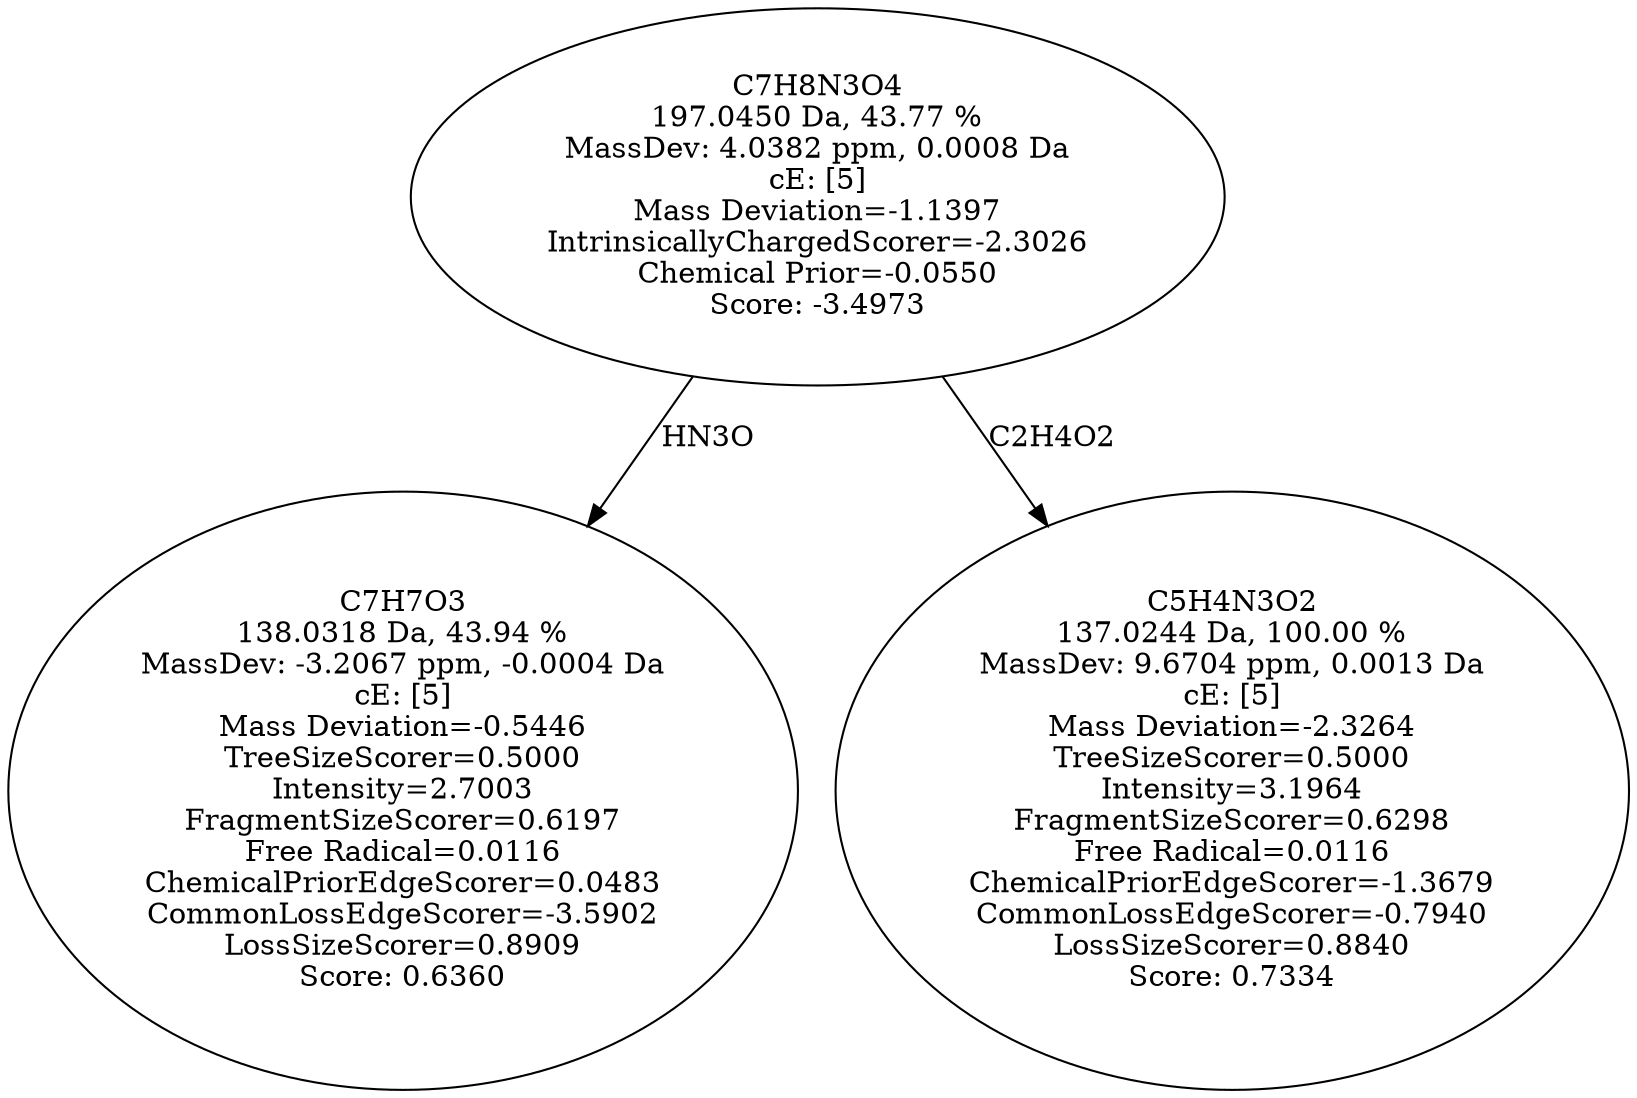 strict digraph {
v1 [label="C7H7O3\n138.0318 Da, 43.94 %\nMassDev: -3.2067 ppm, -0.0004 Da\ncE: [5]\nMass Deviation=-0.5446\nTreeSizeScorer=0.5000\nIntensity=2.7003\nFragmentSizeScorer=0.6197\nFree Radical=0.0116\nChemicalPriorEdgeScorer=0.0483\nCommonLossEdgeScorer=-3.5902\nLossSizeScorer=0.8909\nScore: 0.6360"];
v2 [label="C5H4N3O2\n137.0244 Da, 100.00 %\nMassDev: 9.6704 ppm, 0.0013 Da\ncE: [5]\nMass Deviation=-2.3264\nTreeSizeScorer=0.5000\nIntensity=3.1964\nFragmentSizeScorer=0.6298\nFree Radical=0.0116\nChemicalPriorEdgeScorer=-1.3679\nCommonLossEdgeScorer=-0.7940\nLossSizeScorer=0.8840\nScore: 0.7334"];
v3 [label="C7H8N3O4\n197.0450 Da, 43.77 %\nMassDev: 4.0382 ppm, 0.0008 Da\ncE: [5]\nMass Deviation=-1.1397\nIntrinsicallyChargedScorer=-2.3026\nChemical Prior=-0.0550\nScore: -3.4973"];
v3 -> v1 [label="HN3O"];
v3 -> v2 [label="C2H4O2"];
}